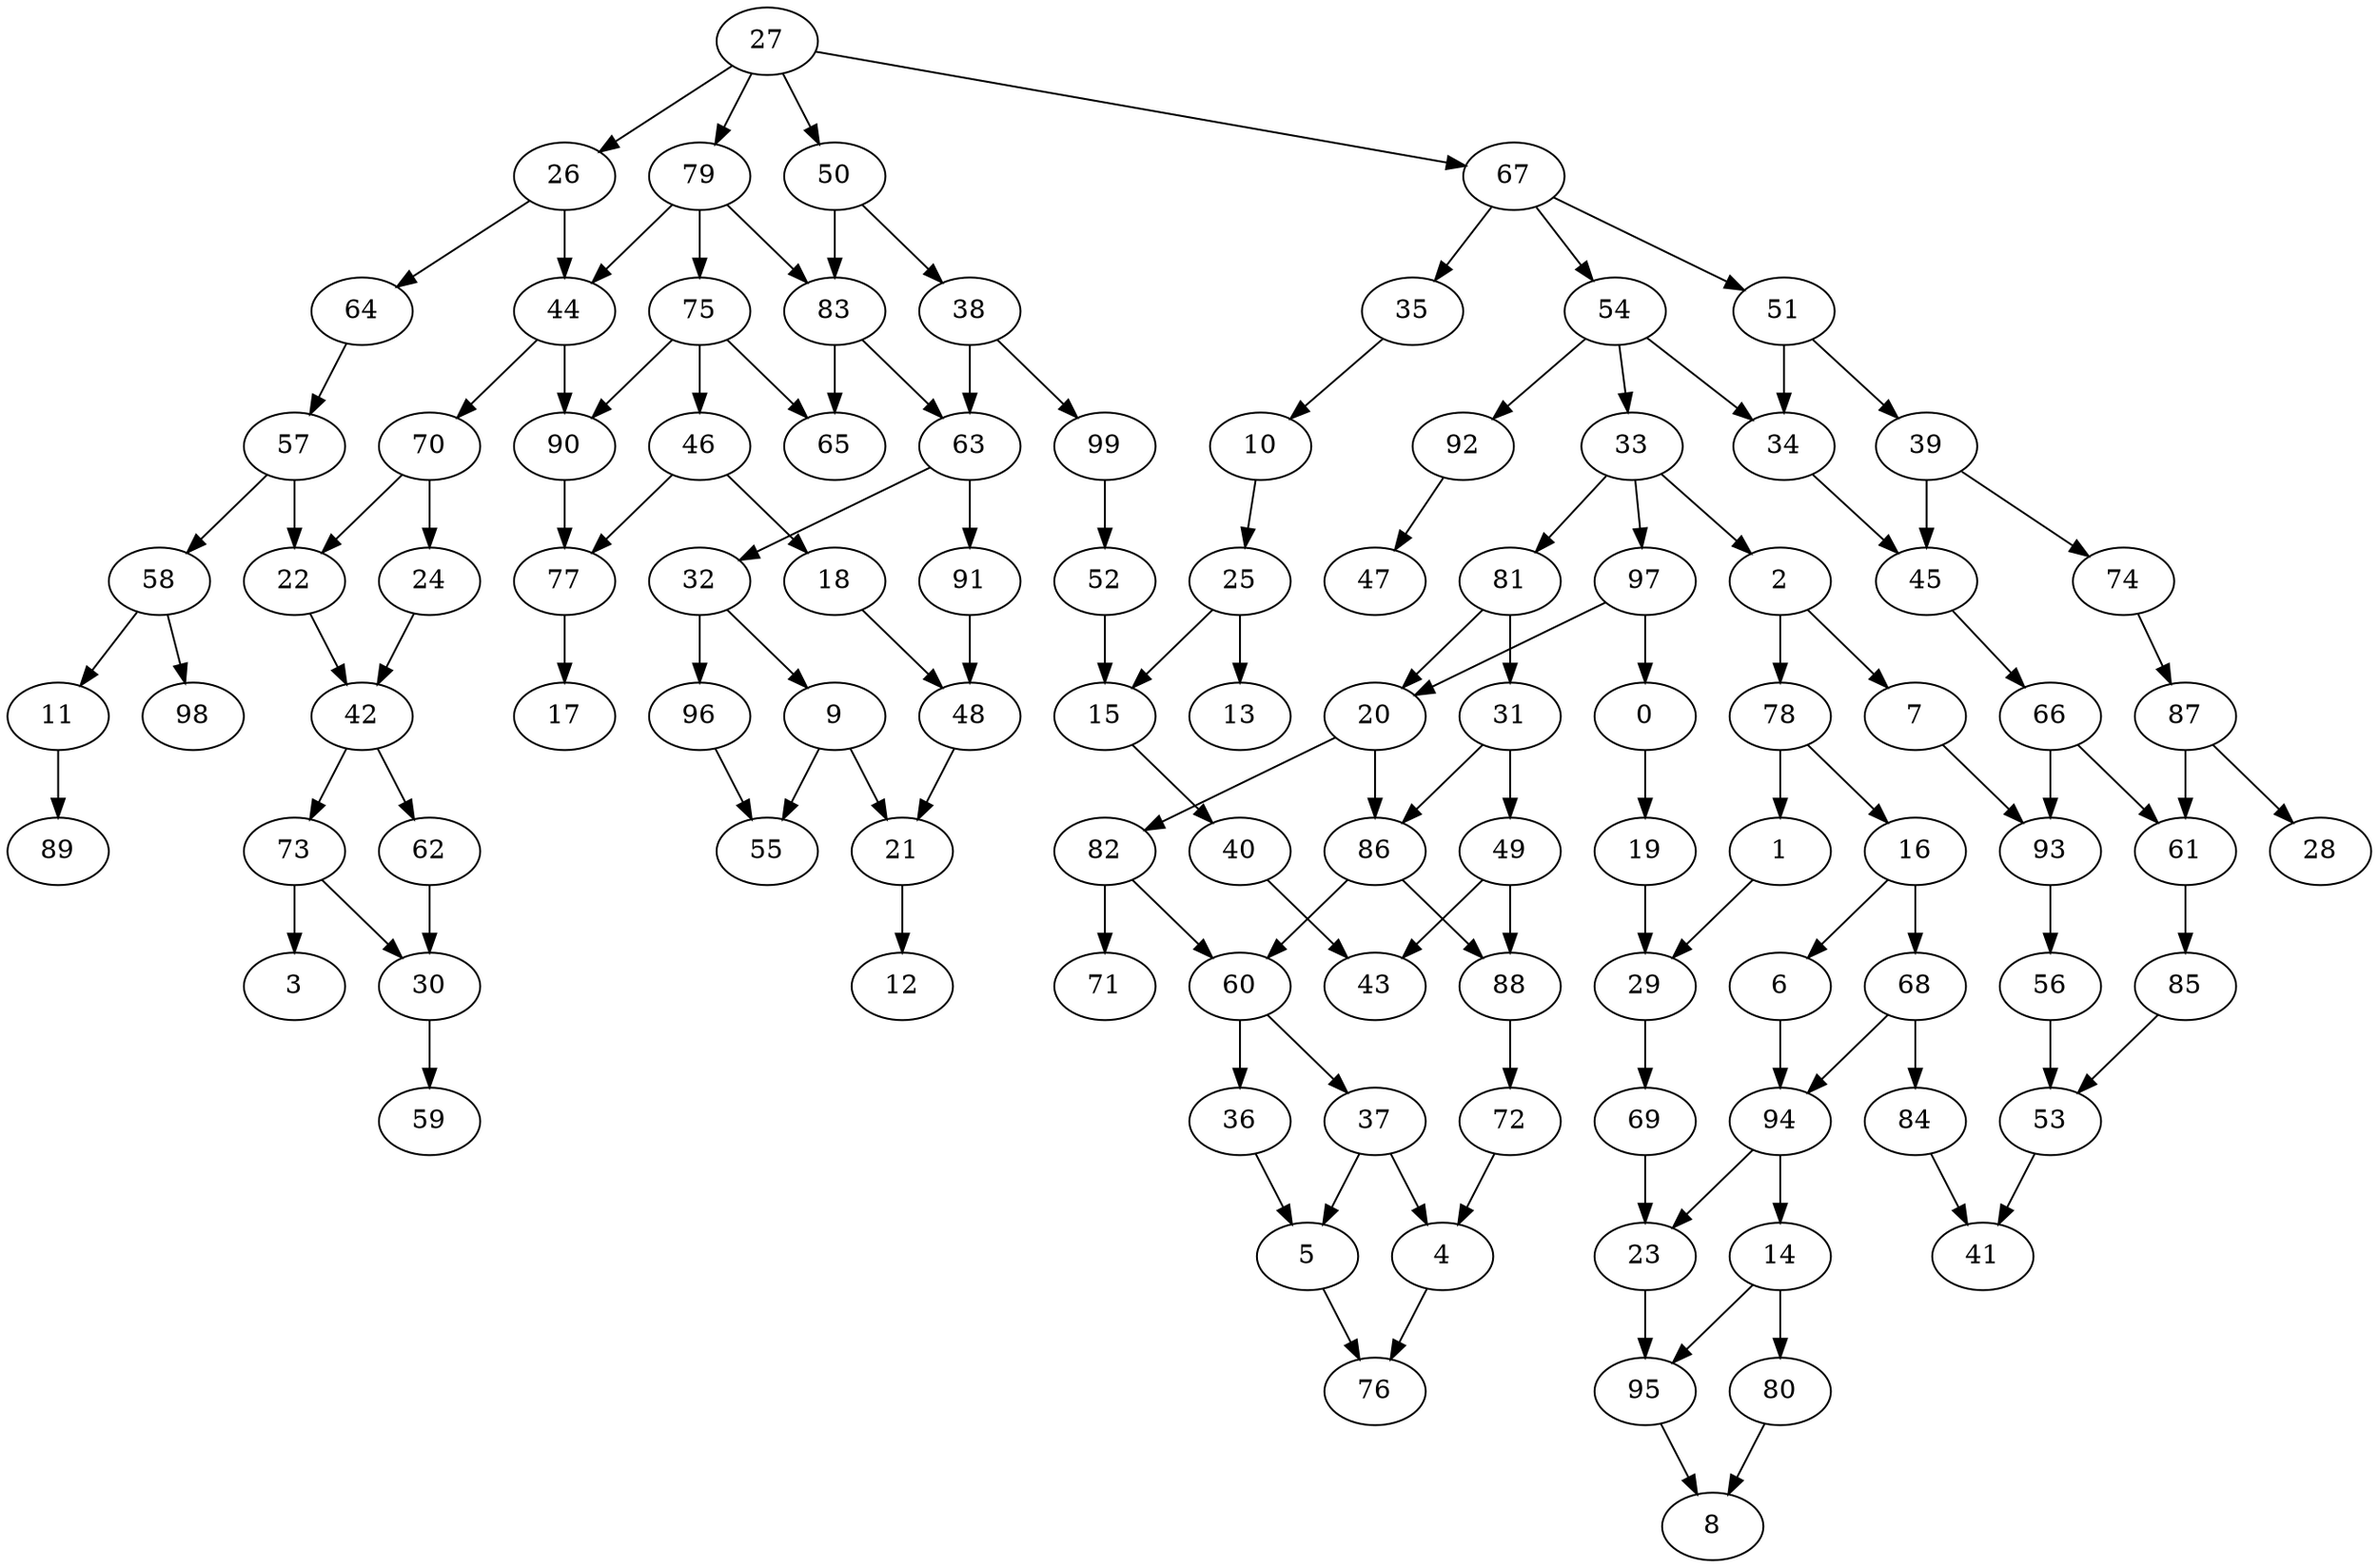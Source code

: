 strict digraph "" {
	0 -> 19;
	1 -> 29;
	2 -> 7;
	2 -> 78;
	4 -> 76;
	5 -> 76;
	6 -> 94;
	7 -> 93;
	9 -> 21;
	9 -> 55;
	10 -> 25;
	11 -> 89;
	14 -> 80;
	14 -> 95;
	15 -> 40;
	16 -> 6;
	16 -> 68;
	18 -> 48;
	19 -> 29;
	20 -> 82;
	20 -> 86;
	21 -> 12;
	22 -> 42;
	23 -> 95;
	24 -> 42;
	25 -> 13;
	25 -> 15;
	26 -> 44;
	26 -> 64;
	27 -> 26;
	27 -> 50;
	27 -> 67;
	27 -> 79;
	29 -> 69;
	30 -> 59;
	31 -> 49;
	31 -> 86;
	32 -> 9;
	32 -> 96;
	33 -> 2;
	33 -> 81;
	33 -> 97;
	34 -> 45;
	35 -> 10;
	36 -> 5;
	37 -> 4;
	37 -> 5;
	38 -> 63;
	38 -> 99;
	39 -> 45;
	39 -> 74;
	40 -> 43;
	42 -> 62;
	42 -> 73;
	44 -> 70;
	44 -> 90;
	45 -> 66;
	46 -> 18;
	46 -> 77;
	48 -> 21;
	49 -> 43;
	49 -> 88;
	50 -> 38;
	50 -> 83;
	51 -> 34;
	51 -> 39;
	52 -> 15;
	53 -> 41;
	54 -> 33;
	54 -> 34;
	54 -> 92;
	56 -> 53;
	57 -> 22;
	57 -> 58;
	58 -> 11;
	58 -> 98;
	60 -> 36;
	60 -> 37;
	61 -> 85;
	62 -> 30;
	63 -> 32;
	63 -> 91;
	64 -> 57;
	66 -> 61;
	66 -> 93;
	67 -> 35;
	67 -> 51;
	67 -> 54;
	68 -> 84;
	68 -> 94;
	69 -> 23;
	70 -> 22;
	70 -> 24;
	72 -> 4;
	73 -> 3;
	73 -> 30;
	74 -> 87;
	75 -> 46;
	75 -> 65;
	75 -> 90;
	77 -> 17;
	78 -> 1;
	78 -> 16;
	79 -> 44;
	79 -> 75;
	79 -> 83;
	80 -> 8;
	81 -> 20;
	81 -> 31;
	82 -> 60;
	82 -> 71;
	83 -> 63;
	83 -> 65;
	84 -> 41;
	85 -> 53;
	86 -> 60;
	86 -> 88;
	87 -> 28;
	87 -> 61;
	88 -> 72;
	90 -> 77;
	91 -> 48;
	92 -> 47;
	93 -> 56;
	94 -> 14;
	94 -> 23;
	95 -> 8;
	96 -> 55;
	97 -> 0;
	97 -> 20;
	99 -> 52;
}
